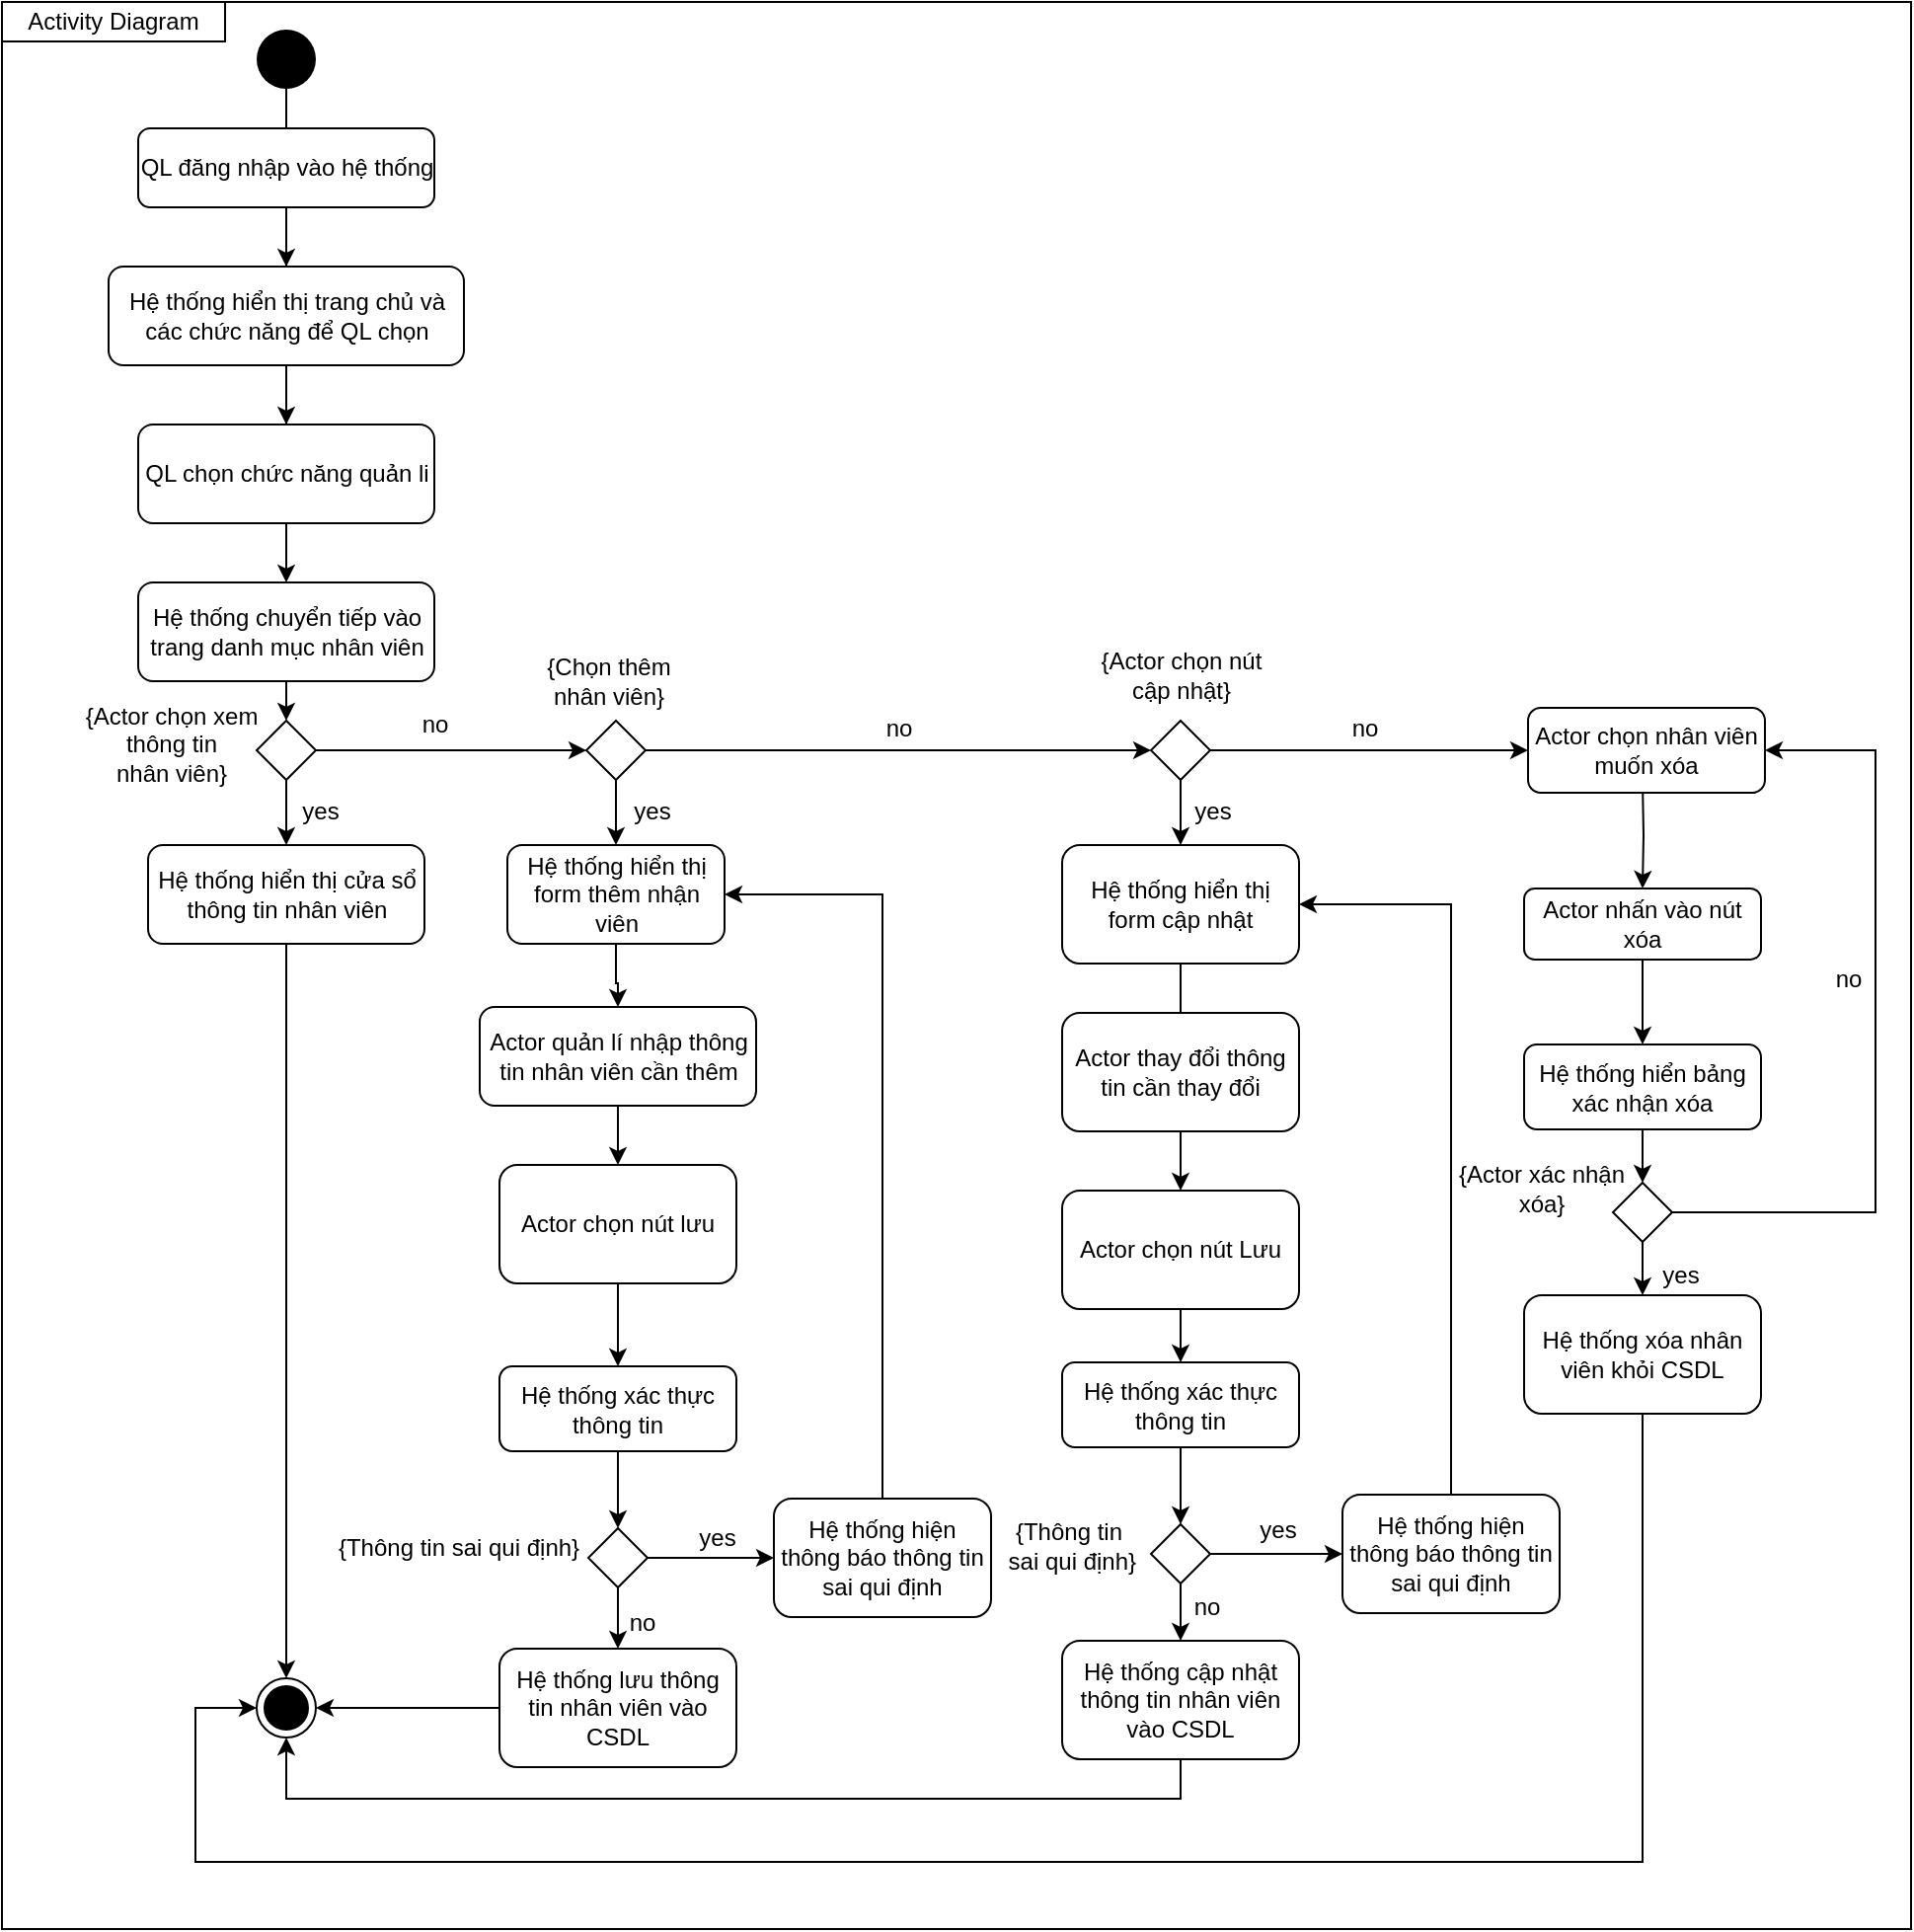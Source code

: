 <mxfile version="13.10.8" type="device"><diagram id="3nrdqDrH962xuJDc1VMT" name="Page-1"><mxGraphModel dx="868" dy="482" grid="0" gridSize="10" guides="1" tooltips="1" connect="1" arrows="1" fold="1" page="1" pageScale="1" pageWidth="3300" pageHeight="4681" math="0" shadow="0"><root><mxCell id="0"/><mxCell id="1" parent="0"/><mxCell id="4MmdJ6Lw_crdkcWDk5Tx-1" value="" style="rounded=0;whiteSpace=wrap;html=1;fillColor=none;" parent="1" vertex="1"><mxGeometry x="470" y="15" width="967" height="976" as="geometry"/></mxCell><mxCell id="1gD7Wtt1iuwGSDmyFUIk-12" value="" style="edgeStyle=orthogonalEdgeStyle;rounded=0;orthogonalLoop=1;jettySize=auto;html=1;" parent="1" source="1gD7Wtt1iuwGSDmyFUIk-2" target="1gD7Wtt1iuwGSDmyFUIk-4" edge="1"><mxGeometry relative="1" as="geometry"/></mxCell><mxCell id="1gD7Wtt1iuwGSDmyFUIk-2" value="" style="ellipse;fillColor=#000000;strokeColor=none;" parent="1" vertex="1"><mxGeometry x="599" y="29" width="30" height="30" as="geometry"/></mxCell><mxCell id="1gD7Wtt1iuwGSDmyFUIk-11" value="" style="edgeStyle=orthogonalEdgeStyle;rounded=0;orthogonalLoop=1;jettySize=auto;html=1;" parent="1" source="1gD7Wtt1iuwGSDmyFUIk-3" target="1gD7Wtt1iuwGSDmyFUIk-5" edge="1"><mxGeometry relative="1" as="geometry"/></mxCell><mxCell id="1gD7Wtt1iuwGSDmyFUIk-3" value="QL đăng nhập vào hệ thống" style="html=1;perimeterSpacing=0;rounded=1;" parent="1" vertex="1"><mxGeometry x="539" y="79" width="150" height="40" as="geometry"/></mxCell><mxCell id="1gD7Wtt1iuwGSDmyFUIk-10" value="" style="edgeStyle=orthogonalEdgeStyle;rounded=0;orthogonalLoop=1;jettySize=auto;html=1;" parent="1" source="1gD7Wtt1iuwGSDmyFUIk-4" target="1gD7Wtt1iuwGSDmyFUIk-6" edge="1"><mxGeometry relative="1" as="geometry"/></mxCell><mxCell id="1gD7Wtt1iuwGSDmyFUIk-4" value="Hệ thống hiển thị trang chủ và &lt;br&gt;các chức năng để QL chọn" style="html=1;rounded=1;" parent="1" vertex="1"><mxGeometry x="524" y="149" width="180" height="50" as="geometry"/></mxCell><mxCell id="1gD7Wtt1iuwGSDmyFUIk-5" value="QL chọn chức năng quản li" style="html=1;rounded=1;glass=0;" parent="1" vertex="1"><mxGeometry x="539" y="229" width="150" height="50" as="geometry"/></mxCell><mxCell id="r-THqb2IKJLTbyFqXUdH-15" style="edgeStyle=orthogonalEdgeStyle;rounded=0;orthogonalLoop=1;jettySize=auto;html=1;exitX=0.5;exitY=1;exitDx=0;exitDy=0;entryX=0.5;entryY=0;entryDx=0;entryDy=0;" parent="1" source="1gD7Wtt1iuwGSDmyFUIk-6" target="r-THqb2IKJLTbyFqXUdH-11" edge="1"><mxGeometry relative="1" as="geometry"/></mxCell><mxCell id="1gD7Wtt1iuwGSDmyFUIk-6" value="Hệ thống chuyển tiếp vào &lt;br&gt;trang danh mục nhân viên" style="html=1;rounded=1;" parent="1" vertex="1"><mxGeometry x="539" y="309" width="150" height="50" as="geometry"/></mxCell><mxCell id="r-THqb2IKJLTbyFqXUdH-23" style="edgeStyle=orthogonalEdgeStyle;rounded=0;orthogonalLoop=1;jettySize=auto;html=1;exitX=0.5;exitY=1;exitDx=0;exitDy=0;entryX=0.5;entryY=0;entryDx=0;entryDy=0;" parent="1" source="1gD7Wtt1iuwGSDmyFUIk-7" target="1gD7Wtt1iuwGSDmyFUIk-29" edge="1"><mxGeometry relative="1" as="geometry"/></mxCell><mxCell id="r-THqb2IKJLTbyFqXUdH-46" style="edgeStyle=orthogonalEdgeStyle;rounded=0;orthogonalLoop=1;jettySize=auto;html=1;exitX=1;exitY=0.5;exitDx=0;exitDy=0;entryX=0;entryY=0.5;entryDx=0;entryDy=0;" parent="1" source="1gD7Wtt1iuwGSDmyFUIk-7" target="1gD7Wtt1iuwGSDmyFUIk-18" edge="1"><mxGeometry relative="1" as="geometry"/></mxCell><mxCell id="1gD7Wtt1iuwGSDmyFUIk-7" value="" style="rhombus;" parent="1" vertex="1"><mxGeometry x="766" y="379" width="30" height="30" as="geometry"/></mxCell><mxCell id="1gD7Wtt1iuwGSDmyFUIk-26" value="" style="edgeStyle=orthogonalEdgeStyle;rounded=0;orthogonalLoop=1;jettySize=auto;html=1;" parent="1" source="1gD7Wtt1iuwGSDmyFUIk-14" target="1gD7Wtt1iuwGSDmyFUIk-24" edge="1"><mxGeometry relative="1" as="geometry"><mxPoint x="614" y="586" as="targetPoint"/></mxGeometry></mxCell><mxCell id="1gD7Wtt1iuwGSDmyFUIk-14" value="Hệ thống hiển thị cửa sổ &lt;br&gt;thông tin nhân viên" style="html=1;rounded=1;" parent="1" vertex="1"><mxGeometry x="544" y="442" width="140" height="50" as="geometry"/></mxCell><mxCell id="r-THqb2IKJLTbyFqXUdH-47" style="edgeStyle=orthogonalEdgeStyle;rounded=0;orthogonalLoop=1;jettySize=auto;html=1;exitX=0.5;exitY=1;exitDx=0;exitDy=0;entryX=0.5;entryY=0;entryDx=0;entryDy=0;" parent="1" source="1gD7Wtt1iuwGSDmyFUIk-18" target="1gD7Wtt1iuwGSDmyFUIk-52" edge="1"><mxGeometry relative="1" as="geometry"/></mxCell><mxCell id="r-THqb2IKJLTbyFqXUdH-59" value="" style="edgeStyle=orthogonalEdgeStyle;rounded=0;orthogonalLoop=1;jettySize=auto;html=1;entryX=0;entryY=0.5;entryDx=0;entryDy=0;" parent="1" source="1gD7Wtt1iuwGSDmyFUIk-18" target="r-THqb2IKJLTbyFqXUdH-71" edge="1"><mxGeometry relative="1" as="geometry"><mxPoint x="1268" y="431" as="targetPoint"/></mxGeometry></mxCell><mxCell id="1gD7Wtt1iuwGSDmyFUIk-18" value="" style="rhombus;" parent="1" vertex="1"><mxGeometry x="1052" y="379" width="30" height="30" as="geometry"/></mxCell><mxCell id="1gD7Wtt1iuwGSDmyFUIk-24" value="" style="ellipse;html=1;shape=endState;fillColor=#000000;strokeColor=#000000;" parent="1" vertex="1"><mxGeometry x="599" y="864" width="30" height="30" as="geometry"/></mxCell><mxCell id="1gD7Wtt1iuwGSDmyFUIk-27" value="{Chọn thêm &lt;br&gt;nhân viên}" style="text;html=1;align=center;verticalAlign=middle;resizable=0;points=[];autosize=1;" parent="1" vertex="1"><mxGeometry x="737" y="344" width="80" height="30" as="geometry"/></mxCell><mxCell id="1gD7Wtt1iuwGSDmyFUIk-36" value="" style="edgeStyle=orthogonalEdgeStyle;rounded=0;orthogonalLoop=1;jettySize=auto;html=1;" parent="1" source="1gD7Wtt1iuwGSDmyFUIk-29" target="1gD7Wtt1iuwGSDmyFUIk-33" edge="1"><mxGeometry relative="1" as="geometry"/></mxCell><mxCell id="1gD7Wtt1iuwGSDmyFUIk-29" value="Hệ thống hiển thị&lt;br&gt;form thêm nhận &lt;br&gt;viên" style="html=1;rounded=1;" parent="1" vertex="1"><mxGeometry x="726" y="442" width="110" height="50" as="geometry"/></mxCell><mxCell id="1gD7Wtt1iuwGSDmyFUIk-35" value="" style="edgeStyle=orthogonalEdgeStyle;rounded=0;orthogonalLoop=1;jettySize=auto;html=1;" parent="1" source="1gD7Wtt1iuwGSDmyFUIk-33" target="1gD7Wtt1iuwGSDmyFUIk-34" edge="1"><mxGeometry relative="1" as="geometry"/></mxCell><mxCell id="1gD7Wtt1iuwGSDmyFUIk-33" value="Actor quản lí nhập thông&lt;br&gt;tin nhân viên cần thêm" style="html=1;rounded=1;" parent="1" vertex="1"><mxGeometry x="712" y="524" width="140" height="50" as="geometry"/></mxCell><mxCell id="r-THqb2IKJLTbyFqXUdH-5" value="" style="edgeStyle=orthogonalEdgeStyle;rounded=0;orthogonalLoop=1;jettySize=auto;html=1;" parent="1" source="1gD7Wtt1iuwGSDmyFUIk-34" target="r-THqb2IKJLTbyFqXUdH-4" edge="1"><mxGeometry relative="1" as="geometry"/></mxCell><mxCell id="1gD7Wtt1iuwGSDmyFUIk-34" value="Actor chọn nút lưu" style="whiteSpace=wrap;html=1;rounded=1;" parent="1" vertex="1"><mxGeometry x="722" y="604" width="120" height="60" as="geometry"/></mxCell><mxCell id="1gD7Wtt1iuwGSDmyFUIk-47" value="" style="edgeStyle=orthogonalEdgeStyle;rounded=0;orthogonalLoop=1;jettySize=auto;html=1;" parent="1" source="1gD7Wtt1iuwGSDmyFUIk-38" target="1gD7Wtt1iuwGSDmyFUIk-46" edge="1"><mxGeometry relative="1" as="geometry"/></mxCell><mxCell id="r-THqb2IKJLTbyFqXUdH-8" style="edgeStyle=orthogonalEdgeStyle;rounded=0;orthogonalLoop=1;jettySize=auto;html=1;exitX=1;exitY=0.5;exitDx=0;exitDy=0;entryX=0;entryY=0.5;entryDx=0;entryDy=0;" parent="1" source="1gD7Wtt1iuwGSDmyFUIk-38" target="r-THqb2IKJLTbyFqXUdH-7" edge="1"><mxGeometry relative="1" as="geometry"/></mxCell><mxCell id="1gD7Wtt1iuwGSDmyFUIk-38" value="" style="rhombus;" parent="1" vertex="1"><mxGeometry x="767" y="788" width="30" height="30" as="geometry"/></mxCell><mxCell id="1gD7Wtt1iuwGSDmyFUIk-43" value="{Thông tin sai qui định}" style="text;html=1;align=center;verticalAlign=middle;resizable=0;points=[];autosize=1;" parent="1" vertex="1"><mxGeometry x="635" y="789" width="132" height="18" as="geometry"/></mxCell><mxCell id="1gD7Wtt1iuwGSDmyFUIk-44" value="no" style="text;html=1;align=center;verticalAlign=middle;resizable=0;points=[];autosize=1;" parent="1" vertex="1"><mxGeometry x="779" y="826" width="30" height="20" as="geometry"/></mxCell><mxCell id="r-THqb2IKJLTbyFqXUdH-24" value="" style="edgeStyle=orthogonalEdgeStyle;rounded=0;orthogonalLoop=1;jettySize=auto;html=1;" parent="1" source="1gD7Wtt1iuwGSDmyFUIk-46" target="1gD7Wtt1iuwGSDmyFUIk-24" edge="1"><mxGeometry relative="1" as="geometry"/></mxCell><mxCell id="1gD7Wtt1iuwGSDmyFUIk-46" value="Hệ thống lưu thông tin nhân viên vào CSDL" style="whiteSpace=wrap;html=1;rounded=1;" parent="1" vertex="1"><mxGeometry x="722" y="849" width="120" height="60" as="geometry"/></mxCell><mxCell id="1gD7Wtt1iuwGSDmyFUIk-49" value="yes" style="text;html=1;align=center;verticalAlign=middle;resizable=0;points=[];autosize=1;" parent="1" vertex="1"><mxGeometry x="817" y="783" width="30" height="20" as="geometry"/></mxCell><mxCell id="1gD7Wtt1iuwGSDmyFUIk-61" value="" style="edgeStyle=orthogonalEdgeStyle;rounded=0;orthogonalLoop=1;jettySize=auto;html=1;" parent="1" source="1gD7Wtt1iuwGSDmyFUIk-52" target="1gD7Wtt1iuwGSDmyFUIk-56" edge="1"><mxGeometry relative="1" as="geometry"/></mxCell><mxCell id="1gD7Wtt1iuwGSDmyFUIk-52" value="Hệ thống hiển thị form cập nhật" style="whiteSpace=wrap;html=1;glass=0;rounded=1;" parent="1" vertex="1"><mxGeometry x="1007" y="442" width="120" height="60" as="geometry"/></mxCell><mxCell id="1gD7Wtt1iuwGSDmyFUIk-54" value="Actor thay đổi thông tin cần thay đổi" style="whiteSpace=wrap;html=1;rounded=1;" parent="1" vertex="1"><mxGeometry x="1007" y="527" width="120" height="60" as="geometry"/></mxCell><mxCell id="r-THqb2IKJLTbyFqXUdH-37" style="edgeStyle=orthogonalEdgeStyle;rounded=0;orthogonalLoop=1;jettySize=auto;html=1;exitX=0.5;exitY=1;exitDx=0;exitDy=0;entryX=0.5;entryY=0;entryDx=0;entryDy=0;" parent="1" source="1gD7Wtt1iuwGSDmyFUIk-56" target="r-THqb2IKJLTbyFqXUdH-33" edge="1"><mxGeometry relative="1" as="geometry"/></mxCell><mxCell id="1gD7Wtt1iuwGSDmyFUIk-56" value="Actor chọn nút Lưu" style="whiteSpace=wrap;html=1;rounded=1;" parent="1" vertex="1"><mxGeometry x="1007" y="617" width="120" height="60" as="geometry"/></mxCell><mxCell id="r-THqb2IKJLTbyFqXUdH-48" style="edgeStyle=orthogonalEdgeStyle;rounded=0;orthogonalLoop=1;jettySize=auto;html=1;exitX=0.5;exitY=1;exitDx=0;exitDy=0;entryX=0.5;entryY=1;entryDx=0;entryDy=0;" parent="1" source="1gD7Wtt1iuwGSDmyFUIk-67" target="1gD7Wtt1iuwGSDmyFUIk-24" edge="1"><mxGeometry relative="1" as="geometry"/></mxCell><mxCell id="1gD7Wtt1iuwGSDmyFUIk-67" value="Hệ thống cập nhật thông tin nhân viên vào CSDL" style="whiteSpace=wrap;html=1;rounded=1;" parent="1" vertex="1"><mxGeometry x="1007" y="845" width="120" height="60" as="geometry"/></mxCell><mxCell id="r-THqb2IKJLTbyFqXUdH-1" value="yes" style="text;html=1;align=center;verticalAlign=middle;resizable=0;points=[];autosize=1;" parent="1" vertex="1"><mxGeometry x="616" y="415" width="30" height="20" as="geometry"/></mxCell><mxCell id="r-THqb2IKJLTbyFqXUdH-10" style="edgeStyle=orthogonalEdgeStyle;rounded=0;orthogonalLoop=1;jettySize=auto;html=1;exitX=0.5;exitY=1;exitDx=0;exitDy=0;entryX=0.5;entryY=0;entryDx=0;entryDy=0;" parent="1" source="r-THqb2IKJLTbyFqXUdH-4" target="1gD7Wtt1iuwGSDmyFUIk-38" edge="1"><mxGeometry relative="1" as="geometry"/></mxCell><mxCell id="r-THqb2IKJLTbyFqXUdH-4" value="Hệ thống xác thực thông tin" style="rounded=1;whiteSpace=wrap;html=1;glass=0;strokeColor=#000000;fillColor=#ffffff;gradientColor=none;" parent="1" vertex="1"><mxGeometry x="722" y="706" width="120" height="43" as="geometry"/></mxCell><mxCell id="r-THqb2IKJLTbyFqXUdH-9" style="edgeStyle=orthogonalEdgeStyle;rounded=0;orthogonalLoop=1;jettySize=auto;html=1;exitX=0.5;exitY=0;exitDx=0;exitDy=0;entryX=1;entryY=0.5;entryDx=0;entryDy=0;" parent="1" source="r-THqb2IKJLTbyFqXUdH-7" target="1gD7Wtt1iuwGSDmyFUIk-29" edge="1"><mxGeometry relative="1" as="geometry"><mxPoint x="921.833" y="478.5" as="targetPoint"/></mxGeometry></mxCell><mxCell id="r-THqb2IKJLTbyFqXUdH-7" value="Hệ thống hiện thông báo thông tin sai qui định" style="rounded=1;whiteSpace=wrap;html=1;glass=0;strokeColor=#000000;fillColor=#ffffff;gradientColor=none;" parent="1" vertex="1"><mxGeometry x="861" y="773" width="110" height="60" as="geometry"/></mxCell><mxCell id="r-THqb2IKJLTbyFqXUdH-16" style="edgeStyle=orthogonalEdgeStyle;rounded=0;orthogonalLoop=1;jettySize=auto;html=1;exitX=0.5;exitY=1;exitDx=0;exitDy=0;entryX=0.5;entryY=0;entryDx=0;entryDy=0;" parent="1" source="r-THqb2IKJLTbyFqXUdH-11" target="1gD7Wtt1iuwGSDmyFUIk-14" edge="1"><mxGeometry relative="1" as="geometry"><mxPoint x="614" y="439" as="targetPoint"/></mxGeometry></mxCell><mxCell id="r-THqb2IKJLTbyFqXUdH-21" value="" style="edgeStyle=orthogonalEdgeStyle;rounded=0;orthogonalLoop=1;jettySize=auto;html=1;" parent="1" source="r-THqb2IKJLTbyFqXUdH-11" target="1gD7Wtt1iuwGSDmyFUIk-7" edge="1"><mxGeometry relative="1" as="geometry"/></mxCell><mxCell id="r-THqb2IKJLTbyFqXUdH-11" value="" style="rhombus;rounded=0;glass=0;strokeColor=#000000;fillColor=#ffffff;gradientColor=none;" parent="1" vertex="1"><mxGeometry x="599" y="379" width="30" height="30" as="geometry"/></mxCell><mxCell id="r-THqb2IKJLTbyFqXUdH-14" value="{Actor chọn xem thông tin &lt;br&gt;nhân viên}" style="text;html=1;strokeColor=none;fillColor=none;align=center;verticalAlign=middle;whiteSpace=wrap;rounded=0;glass=0;" parent="1" vertex="1"><mxGeometry x="499" y="381" width="114" height="20" as="geometry"/></mxCell><mxCell id="r-THqb2IKJLTbyFqXUdH-26" value="yes" style="text;html=1;align=center;verticalAlign=middle;resizable=0;points=[];autosize=1;" parent="1" vertex="1"><mxGeometry x="784" y="415" width="30" height="20" as="geometry"/></mxCell><mxCell id="r-THqb2IKJLTbyFqXUdH-27" value="no" style="text;html=1;align=center;verticalAlign=middle;resizable=0;points=[];autosize=1;" parent="1" vertex="1"><mxGeometry x="674" y="371" width="30" height="20" as="geometry"/></mxCell><mxCell id="r-THqb2IKJLTbyFqXUdH-31" value="{Actor chọn nút cập nhật}" style="text;html=1;strokeColor=none;fillColor=none;align=center;verticalAlign=middle;whiteSpace=wrap;rounded=0;glass=0;" parent="1" vertex="1"><mxGeometry x="1019.5" y="346" width="95" height="20" as="geometry"/></mxCell><mxCell id="r-THqb2IKJLTbyFqXUdH-39" style="edgeStyle=orthogonalEdgeStyle;rounded=0;orthogonalLoop=1;jettySize=auto;html=1;exitX=0.5;exitY=1;exitDx=0;exitDy=0;entryX=0.5;entryY=0;entryDx=0;entryDy=0;" parent="1" source="r-THqb2IKJLTbyFqXUdH-32" target="1gD7Wtt1iuwGSDmyFUIk-67" edge="1"><mxGeometry relative="1" as="geometry"/></mxCell><mxCell id="r-THqb2IKJLTbyFqXUdH-32" value="" style="rhombus;" parent="1" vertex="1"><mxGeometry x="1052" y="786" width="30" height="30" as="geometry"/></mxCell><mxCell id="r-THqb2IKJLTbyFqXUdH-38" style="edgeStyle=orthogonalEdgeStyle;rounded=0;orthogonalLoop=1;jettySize=auto;html=1;exitX=0.5;exitY=1;exitDx=0;exitDy=0;entryX=0.5;entryY=0;entryDx=0;entryDy=0;" parent="1" source="r-THqb2IKJLTbyFqXUdH-33" target="r-THqb2IKJLTbyFqXUdH-32" edge="1"><mxGeometry relative="1" as="geometry"/></mxCell><mxCell id="r-THqb2IKJLTbyFqXUdH-33" value="Hệ thống xác thực thông tin" style="rounded=1;whiteSpace=wrap;html=1;glass=0;strokeColor=#000000;fillColor=#ffffff;gradientColor=none;" parent="1" vertex="1"><mxGeometry x="1007" y="704" width="120" height="43" as="geometry"/></mxCell><mxCell id="r-THqb2IKJLTbyFqXUdH-34" value="{Thông tin&lt;br&gt;&amp;nbsp;sai qui định}" style="text;html=1;align=center;verticalAlign=middle;resizable=0;points=[];autosize=1;" parent="1" vertex="1"><mxGeometry x="971" y="781" width="78" height="31" as="geometry"/></mxCell><mxCell id="r-THqb2IKJLTbyFqXUdH-40" style="edgeStyle=orthogonalEdgeStyle;rounded=0;orthogonalLoop=1;jettySize=auto;html=1;exitX=1;exitY=0.5;exitDx=0;exitDy=0;entryX=0;entryY=0.5;entryDx=0;entryDy=0;" parent="1" source="r-THqb2IKJLTbyFqXUdH-32" target="r-THqb2IKJLTbyFqXUdH-44" edge="1"><mxGeometry relative="1" as="geometry"><mxPoint x="1180" y="872" as="sourcePoint"/></mxGeometry></mxCell><mxCell id="r-THqb2IKJLTbyFqXUdH-41" value="no" style="text;html=1;align=center;verticalAlign=middle;resizable=0;points=[];autosize=1;" parent="1" vertex="1"><mxGeometry x="1065" y="818" width="30" height="20" as="geometry"/></mxCell><mxCell id="r-THqb2IKJLTbyFqXUdH-42" value="yes" style="text;html=1;align=center;verticalAlign=middle;resizable=0;points=[];autosize=1;" parent="1" vertex="1"><mxGeometry x="1101" y="778.5" width="30" height="20" as="geometry"/></mxCell><mxCell id="r-THqb2IKJLTbyFqXUdH-43" style="edgeStyle=orthogonalEdgeStyle;rounded=0;orthogonalLoop=1;jettySize=auto;html=1;exitX=0.5;exitY=0;exitDx=0;exitDy=0;entryX=1;entryY=0.5;entryDx=0;entryDy=0;" parent="1" source="r-THqb2IKJLTbyFqXUdH-44" target="1gD7Wtt1iuwGSDmyFUIk-52" edge="1"><mxGeometry relative="1" as="geometry"><mxPoint x="1219" y="536" as="targetPoint"/></mxGeometry></mxCell><mxCell id="r-THqb2IKJLTbyFqXUdH-44" value="Hệ thống hiện thông báo thông tin sai qui định" style="rounded=1;whiteSpace=wrap;html=1;glass=0;strokeColor=#000000;fillColor=#ffffff;gradientColor=none;" parent="1" vertex="1"><mxGeometry x="1149" y="771" width="110" height="60" as="geometry"/></mxCell><mxCell id="r-THqb2IKJLTbyFqXUdH-61" value="" style="edgeStyle=orthogonalEdgeStyle;rounded=0;orthogonalLoop=1;jettySize=auto;html=1;" parent="1" target="r-THqb2IKJLTbyFqXUdH-52" edge="1"><mxGeometry relative="1" as="geometry"><mxPoint x="1301" y="409" as="sourcePoint"/></mxGeometry></mxCell><mxCell id="r-THqb2IKJLTbyFqXUdH-62" value="" style="edgeStyle=orthogonalEdgeStyle;rounded=0;orthogonalLoop=1;jettySize=auto;html=1;" parent="1" source="r-THqb2IKJLTbyFqXUdH-52" target="r-THqb2IKJLTbyFqXUdH-53" edge="1"><mxGeometry relative="1" as="geometry"/></mxCell><mxCell id="r-THqb2IKJLTbyFqXUdH-52" value="Actor nhấn vào nút xóa" style="rounded=1;whiteSpace=wrap;html=1;glass=0;strokeColor=#000000;fillColor=#ffffff;gradientColor=none;" parent="1" vertex="1"><mxGeometry x="1241" y="464" width="120" height="36" as="geometry"/></mxCell><mxCell id="r-THqb2IKJLTbyFqXUdH-65" style="edgeStyle=orthogonalEdgeStyle;rounded=0;orthogonalLoop=1;jettySize=auto;html=1;exitX=0.5;exitY=1;exitDx=0;exitDy=0;entryX=0.5;entryY=0;entryDx=0;entryDy=0;" parent="1" source="r-THqb2IKJLTbyFqXUdH-53" target="r-THqb2IKJLTbyFqXUdH-56" edge="1"><mxGeometry relative="1" as="geometry"/></mxCell><mxCell id="r-THqb2IKJLTbyFqXUdH-53" value="Hệ thống hiển bảng xác nhận xóa" style="rounded=1;whiteSpace=wrap;html=1;glass=0;strokeColor=#000000;fillColor=#ffffff;gradientColor=none;" parent="1" vertex="1"><mxGeometry x="1241" y="543" width="120" height="43" as="geometry"/></mxCell><mxCell id="r-THqb2IKJLTbyFqXUdH-67" value="" style="edgeStyle=orthogonalEdgeStyle;rounded=0;orthogonalLoop=1;jettySize=auto;html=1;" parent="1" source="r-THqb2IKJLTbyFqXUdH-56" target="r-THqb2IKJLTbyFqXUdH-66" edge="1"><mxGeometry relative="1" as="geometry"/></mxCell><mxCell id="r-THqb2IKJLTbyFqXUdH-68" style="edgeStyle=orthogonalEdgeStyle;rounded=0;orthogonalLoop=1;jettySize=auto;html=1;exitX=1;exitY=0.5;exitDx=0;exitDy=0;entryX=1;entryY=0.5;entryDx=0;entryDy=0;" parent="1" source="r-THqb2IKJLTbyFqXUdH-56" target="r-THqb2IKJLTbyFqXUdH-71" edge="1"><mxGeometry relative="1" as="geometry"><Array as="points"><mxPoint x="1419" y="628"/><mxPoint x="1419" y="394"/></Array></mxGeometry></mxCell><mxCell id="r-THqb2IKJLTbyFqXUdH-56" value="" style="rhombus;rounded=0;glass=0;strokeColor=#000000;fillColor=#ffffff;gradientColor=none;" parent="1" vertex="1"><mxGeometry x="1286" y="613" width="30" height="30" as="geometry"/></mxCell><mxCell id="r-THqb2IKJLTbyFqXUdH-57" value="{Actor xác nhận xóa}" style="text;html=1;strokeColor=none;fillColor=none;align=center;verticalAlign=middle;whiteSpace=wrap;rounded=0;glass=0;" parent="1" vertex="1"><mxGeometry x="1199" y="606" width="102" height="20" as="geometry"/></mxCell><mxCell id="r-THqb2IKJLTbyFqXUdH-76" style="edgeStyle=orthogonalEdgeStyle;rounded=0;orthogonalLoop=1;jettySize=auto;html=1;exitX=0.5;exitY=1;exitDx=0;exitDy=0;entryX=0;entryY=0.5;entryDx=0;entryDy=0;" parent="1" source="r-THqb2IKJLTbyFqXUdH-66" target="1gD7Wtt1iuwGSDmyFUIk-24" edge="1"><mxGeometry relative="1" as="geometry"><mxPoint x="541" y="908" as="targetPoint"/><Array as="points"><mxPoint x="1301" y="957"/><mxPoint x="568" y="957"/><mxPoint x="568" y="879"/></Array></mxGeometry></mxCell><mxCell id="r-THqb2IKJLTbyFqXUdH-66" value="Hệ thống xóa nhân viên khỏi CSDL" style="rounded=1;whiteSpace=wrap;html=1;glass=0;strokeColor=#000000;fillColor=#ffffff;gradientColor=none;" parent="1" vertex="1"><mxGeometry x="1241" y="670" width="120" height="60" as="geometry"/></mxCell><mxCell id="r-THqb2IKJLTbyFqXUdH-69" value="yes" style="text;html=1;align=center;verticalAlign=middle;resizable=0;points=[];autosize=1;" parent="1" vertex="1"><mxGeometry x="1068" y="415" width="30" height="20" as="geometry"/></mxCell><mxCell id="r-THqb2IKJLTbyFqXUdH-71" value="Actor chọn nhân viên muốn xóa" style="rounded=1;whiteSpace=wrap;html=1;glass=0;strokeColor=#000000;fillColor=#ffffff;gradientColor=none;" parent="1" vertex="1"><mxGeometry x="1243" y="372.5" width="120" height="43" as="geometry"/></mxCell><mxCell id="r-THqb2IKJLTbyFqXUdH-72" value="yes" style="text;html=1;align=center;verticalAlign=middle;resizable=0;points=[];autosize=1;" parent="1" vertex="1"><mxGeometry x="1305" y="650" width="30" height="20" as="geometry"/></mxCell><mxCell id="r-THqb2IKJLTbyFqXUdH-73" value="no" style="text;html=1;align=center;verticalAlign=middle;resizable=0;points=[];autosize=1;" parent="1" vertex="1"><mxGeometry x="909" y="372.5" width="30" height="20" as="geometry"/></mxCell><mxCell id="r-THqb2IKJLTbyFqXUdH-74" value="no" style="text;html=1;align=center;verticalAlign=middle;resizable=0;points=[];autosize=1;" parent="1" vertex="1"><mxGeometry x="1145" y="372.5" width="30" height="20" as="geometry"/></mxCell><mxCell id="r-THqb2IKJLTbyFqXUdH-75" value="no" style="text;html=1;align=center;verticalAlign=middle;resizable=0;points=[];autosize=1;" parent="1" vertex="1"><mxGeometry x="1390" y="500" width="30" height="20" as="geometry"/></mxCell><mxCell id="4MmdJ6Lw_crdkcWDk5Tx-2" value="Activity Diagram" style="rounded=0;whiteSpace=wrap;html=1;fillColor=none;" parent="1" vertex="1"><mxGeometry x="470" y="15" width="113" height="20" as="geometry"/></mxCell></root></mxGraphModel></diagram></mxfile>
